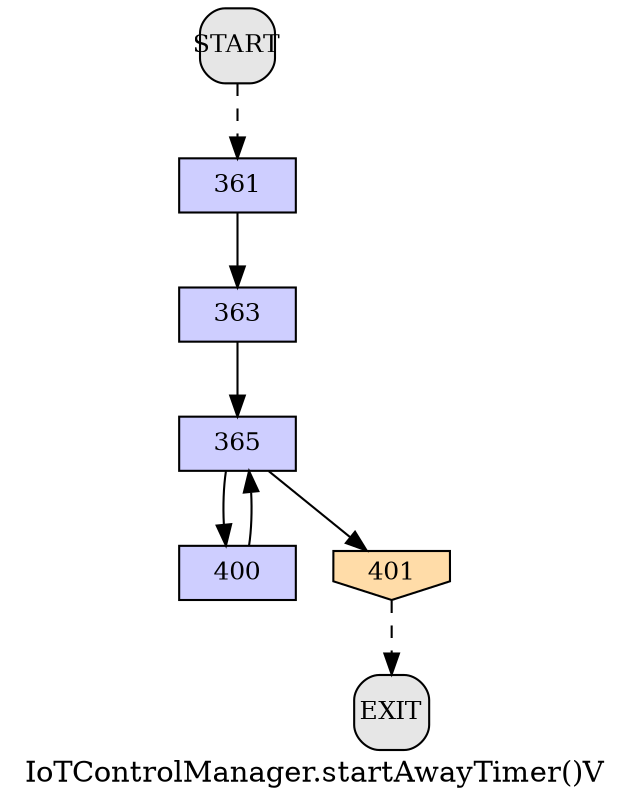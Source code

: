 /* --------------------------------------------------- */
/* Generated by Dr. Garbage Control Flow Graph Factory */
/* http://www.drgarbage.com                            */
/* Version: 4.5.0.201508311741                         */
/* Retrieved on: 2015-12-01 08:09:23.798               */
/* --------------------------------------------------- */
digraph "IoTControlManager.startAwayTimer()V" {
 graph [label="IoTControlManager.startAwayTimer()V"];
 2 [label="361", shape=box, style=filled, fillcolor="#CECEFF", fixedsize=true, fontsize=12, width=0.78, height=0.36 ]
 3 [label="363", shape=box, style=filled, fillcolor="#CECEFF", fixedsize=true, fontsize=12, width=0.78, height=0.36 ]
 4 [label="365", shape=box, style=filled, fillcolor="#CECEFF", fixedsize=true, fontsize=12, width=0.78, height=0.36 ]
 5 [label="400", shape=box, style=filled, fillcolor="#CECEFF", fixedsize=true, fontsize=12, width=0.78, height=0.36 ]
 6 [label="401", shape=invhouse, style=filled, fillcolor="#FFDCA8", fixedsize=true, fontsize=12, width=0.78, height=0.36 ]
 7 [label="START", shape=box, style="filled, rounded", fillcolor="#E6E6E6", fixedsize=true, fontsize=12, width=0.5, height=0.5 ]
 8 [label="EXIT", shape=box, style="filled, rounded", fillcolor="#E6E6E6", fixedsize=true, fontsize=12, width=0.5, height=0.5 ]
 7 -> 2 [label="", style=dashed ]
 2 -> 3 [label="", style=solid ]
 3 -> 4 [label="", style=solid ]
 5 -> 4 [label="", style=solid ]
 4 -> 5 [label="", style=solid ]
 4 -> 6 [label="", style=solid ]
 6 -> 8 [label="", style=dashed ]
}
